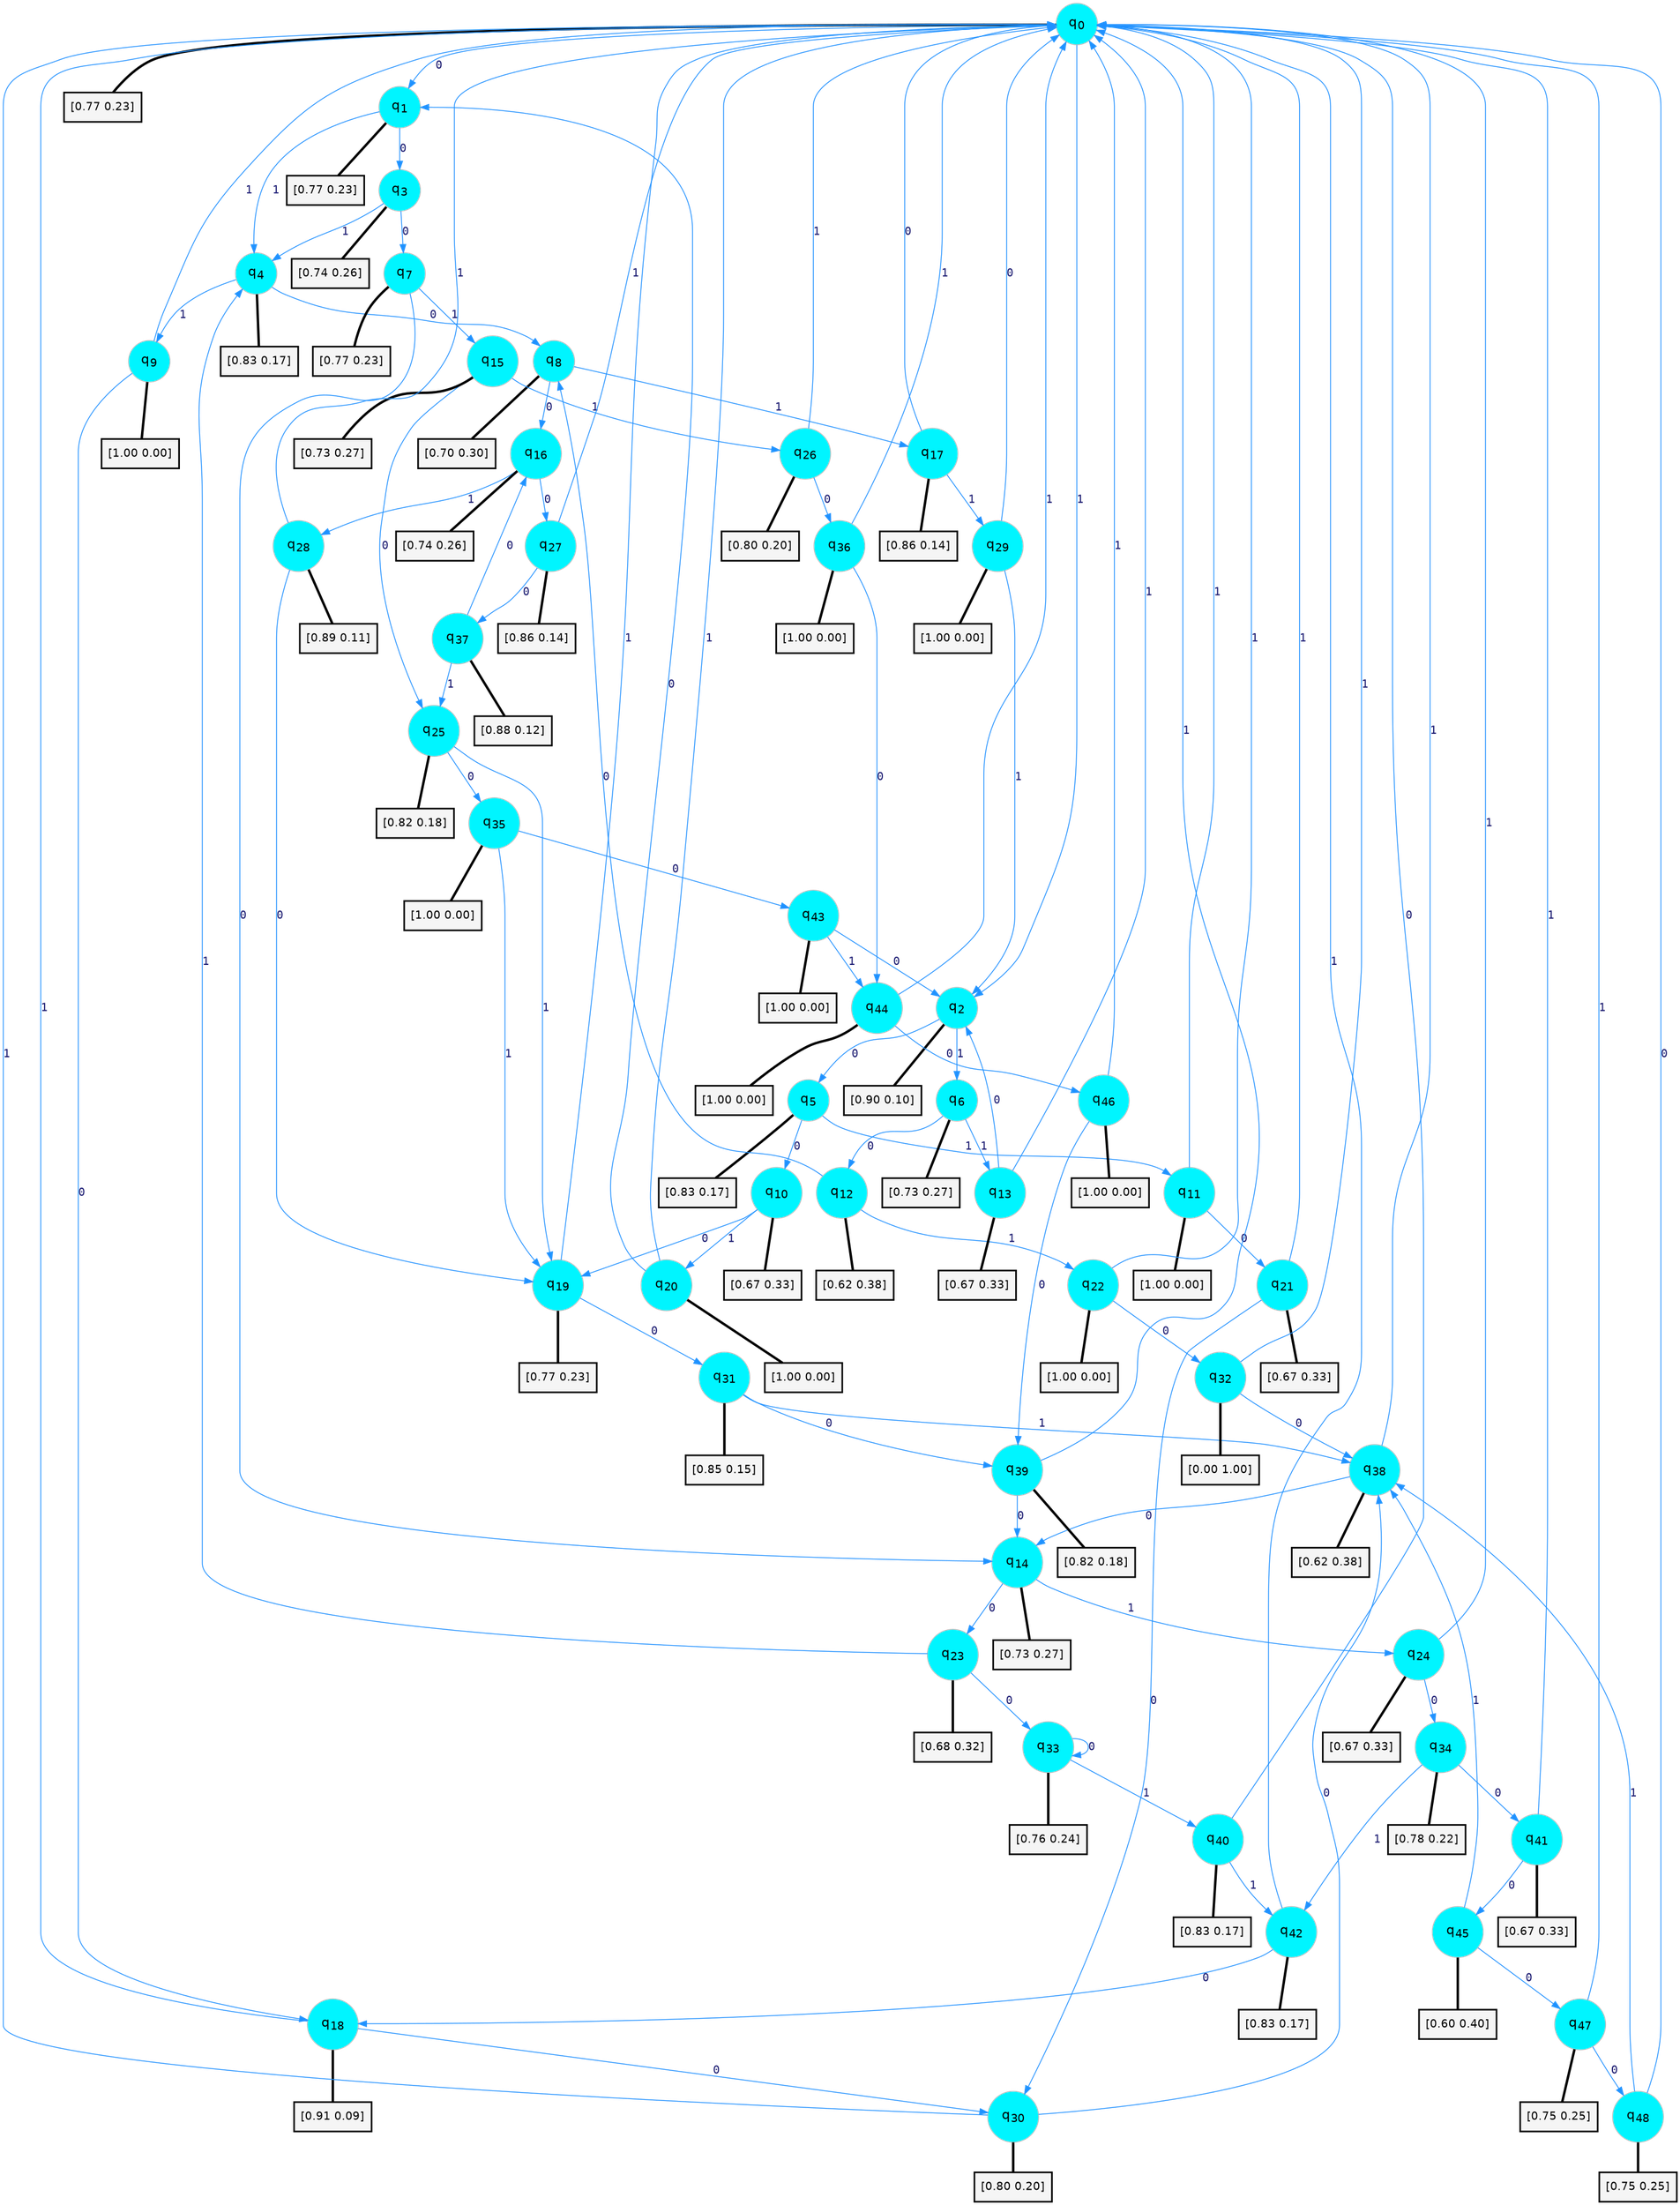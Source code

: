 digraph G {
graph [
bgcolor=transparent, dpi=300, rankdir=TD, size="40,25"];
node [
color=gray, fillcolor=turquoise1, fontcolor=black, fontname=Helvetica, fontsize=16, fontweight=bold, shape=circle, style=filled];
edge [
arrowsize=1, color=dodgerblue1, fontcolor=midnightblue, fontname=courier, fontweight=bold, penwidth=1, style=solid, weight=20];
0[label=<q<SUB>0</SUB>>];
1[label=<q<SUB>1</SUB>>];
2[label=<q<SUB>2</SUB>>];
3[label=<q<SUB>3</SUB>>];
4[label=<q<SUB>4</SUB>>];
5[label=<q<SUB>5</SUB>>];
6[label=<q<SUB>6</SUB>>];
7[label=<q<SUB>7</SUB>>];
8[label=<q<SUB>8</SUB>>];
9[label=<q<SUB>9</SUB>>];
10[label=<q<SUB>10</SUB>>];
11[label=<q<SUB>11</SUB>>];
12[label=<q<SUB>12</SUB>>];
13[label=<q<SUB>13</SUB>>];
14[label=<q<SUB>14</SUB>>];
15[label=<q<SUB>15</SUB>>];
16[label=<q<SUB>16</SUB>>];
17[label=<q<SUB>17</SUB>>];
18[label=<q<SUB>18</SUB>>];
19[label=<q<SUB>19</SUB>>];
20[label=<q<SUB>20</SUB>>];
21[label=<q<SUB>21</SUB>>];
22[label=<q<SUB>22</SUB>>];
23[label=<q<SUB>23</SUB>>];
24[label=<q<SUB>24</SUB>>];
25[label=<q<SUB>25</SUB>>];
26[label=<q<SUB>26</SUB>>];
27[label=<q<SUB>27</SUB>>];
28[label=<q<SUB>28</SUB>>];
29[label=<q<SUB>29</SUB>>];
30[label=<q<SUB>30</SUB>>];
31[label=<q<SUB>31</SUB>>];
32[label=<q<SUB>32</SUB>>];
33[label=<q<SUB>33</SUB>>];
34[label=<q<SUB>34</SUB>>];
35[label=<q<SUB>35</SUB>>];
36[label=<q<SUB>36</SUB>>];
37[label=<q<SUB>37</SUB>>];
38[label=<q<SUB>38</SUB>>];
39[label=<q<SUB>39</SUB>>];
40[label=<q<SUB>40</SUB>>];
41[label=<q<SUB>41</SUB>>];
42[label=<q<SUB>42</SUB>>];
43[label=<q<SUB>43</SUB>>];
44[label=<q<SUB>44</SUB>>];
45[label=<q<SUB>45</SUB>>];
46[label=<q<SUB>46</SUB>>];
47[label=<q<SUB>47</SUB>>];
48[label=<q<SUB>48</SUB>>];
49[label="[0.77 0.23]", shape=box,fontcolor=black, fontname=Helvetica, fontsize=14, penwidth=2, fillcolor=whitesmoke,color=black];
50[label="[0.77 0.23]", shape=box,fontcolor=black, fontname=Helvetica, fontsize=14, penwidth=2, fillcolor=whitesmoke,color=black];
51[label="[0.90 0.10]", shape=box,fontcolor=black, fontname=Helvetica, fontsize=14, penwidth=2, fillcolor=whitesmoke,color=black];
52[label="[0.74 0.26]", shape=box,fontcolor=black, fontname=Helvetica, fontsize=14, penwidth=2, fillcolor=whitesmoke,color=black];
53[label="[0.83 0.17]", shape=box,fontcolor=black, fontname=Helvetica, fontsize=14, penwidth=2, fillcolor=whitesmoke,color=black];
54[label="[0.83 0.17]", shape=box,fontcolor=black, fontname=Helvetica, fontsize=14, penwidth=2, fillcolor=whitesmoke,color=black];
55[label="[0.73 0.27]", shape=box,fontcolor=black, fontname=Helvetica, fontsize=14, penwidth=2, fillcolor=whitesmoke,color=black];
56[label="[0.77 0.23]", shape=box,fontcolor=black, fontname=Helvetica, fontsize=14, penwidth=2, fillcolor=whitesmoke,color=black];
57[label="[0.70 0.30]", shape=box,fontcolor=black, fontname=Helvetica, fontsize=14, penwidth=2, fillcolor=whitesmoke,color=black];
58[label="[1.00 0.00]", shape=box,fontcolor=black, fontname=Helvetica, fontsize=14, penwidth=2, fillcolor=whitesmoke,color=black];
59[label="[0.67 0.33]", shape=box,fontcolor=black, fontname=Helvetica, fontsize=14, penwidth=2, fillcolor=whitesmoke,color=black];
60[label="[1.00 0.00]", shape=box,fontcolor=black, fontname=Helvetica, fontsize=14, penwidth=2, fillcolor=whitesmoke,color=black];
61[label="[0.62 0.38]", shape=box,fontcolor=black, fontname=Helvetica, fontsize=14, penwidth=2, fillcolor=whitesmoke,color=black];
62[label="[0.67 0.33]", shape=box,fontcolor=black, fontname=Helvetica, fontsize=14, penwidth=2, fillcolor=whitesmoke,color=black];
63[label="[0.73 0.27]", shape=box,fontcolor=black, fontname=Helvetica, fontsize=14, penwidth=2, fillcolor=whitesmoke,color=black];
64[label="[0.73 0.27]", shape=box,fontcolor=black, fontname=Helvetica, fontsize=14, penwidth=2, fillcolor=whitesmoke,color=black];
65[label="[0.74 0.26]", shape=box,fontcolor=black, fontname=Helvetica, fontsize=14, penwidth=2, fillcolor=whitesmoke,color=black];
66[label="[0.86 0.14]", shape=box,fontcolor=black, fontname=Helvetica, fontsize=14, penwidth=2, fillcolor=whitesmoke,color=black];
67[label="[0.91 0.09]", shape=box,fontcolor=black, fontname=Helvetica, fontsize=14, penwidth=2, fillcolor=whitesmoke,color=black];
68[label="[0.77 0.23]", shape=box,fontcolor=black, fontname=Helvetica, fontsize=14, penwidth=2, fillcolor=whitesmoke,color=black];
69[label="[1.00 0.00]", shape=box,fontcolor=black, fontname=Helvetica, fontsize=14, penwidth=2, fillcolor=whitesmoke,color=black];
70[label="[0.67 0.33]", shape=box,fontcolor=black, fontname=Helvetica, fontsize=14, penwidth=2, fillcolor=whitesmoke,color=black];
71[label="[1.00 0.00]", shape=box,fontcolor=black, fontname=Helvetica, fontsize=14, penwidth=2, fillcolor=whitesmoke,color=black];
72[label="[0.68 0.32]", shape=box,fontcolor=black, fontname=Helvetica, fontsize=14, penwidth=2, fillcolor=whitesmoke,color=black];
73[label="[0.67 0.33]", shape=box,fontcolor=black, fontname=Helvetica, fontsize=14, penwidth=2, fillcolor=whitesmoke,color=black];
74[label="[0.82 0.18]", shape=box,fontcolor=black, fontname=Helvetica, fontsize=14, penwidth=2, fillcolor=whitesmoke,color=black];
75[label="[0.80 0.20]", shape=box,fontcolor=black, fontname=Helvetica, fontsize=14, penwidth=2, fillcolor=whitesmoke,color=black];
76[label="[0.86 0.14]", shape=box,fontcolor=black, fontname=Helvetica, fontsize=14, penwidth=2, fillcolor=whitesmoke,color=black];
77[label="[0.89 0.11]", shape=box,fontcolor=black, fontname=Helvetica, fontsize=14, penwidth=2, fillcolor=whitesmoke,color=black];
78[label="[1.00 0.00]", shape=box,fontcolor=black, fontname=Helvetica, fontsize=14, penwidth=2, fillcolor=whitesmoke,color=black];
79[label="[0.80 0.20]", shape=box,fontcolor=black, fontname=Helvetica, fontsize=14, penwidth=2, fillcolor=whitesmoke,color=black];
80[label="[0.85 0.15]", shape=box,fontcolor=black, fontname=Helvetica, fontsize=14, penwidth=2, fillcolor=whitesmoke,color=black];
81[label="[0.00 1.00]", shape=box,fontcolor=black, fontname=Helvetica, fontsize=14, penwidth=2, fillcolor=whitesmoke,color=black];
82[label="[0.76 0.24]", shape=box,fontcolor=black, fontname=Helvetica, fontsize=14, penwidth=2, fillcolor=whitesmoke,color=black];
83[label="[0.78 0.22]", shape=box,fontcolor=black, fontname=Helvetica, fontsize=14, penwidth=2, fillcolor=whitesmoke,color=black];
84[label="[1.00 0.00]", shape=box,fontcolor=black, fontname=Helvetica, fontsize=14, penwidth=2, fillcolor=whitesmoke,color=black];
85[label="[1.00 0.00]", shape=box,fontcolor=black, fontname=Helvetica, fontsize=14, penwidth=2, fillcolor=whitesmoke,color=black];
86[label="[0.88 0.12]", shape=box,fontcolor=black, fontname=Helvetica, fontsize=14, penwidth=2, fillcolor=whitesmoke,color=black];
87[label="[0.62 0.38]", shape=box,fontcolor=black, fontname=Helvetica, fontsize=14, penwidth=2, fillcolor=whitesmoke,color=black];
88[label="[0.82 0.18]", shape=box,fontcolor=black, fontname=Helvetica, fontsize=14, penwidth=2, fillcolor=whitesmoke,color=black];
89[label="[0.83 0.17]", shape=box,fontcolor=black, fontname=Helvetica, fontsize=14, penwidth=2, fillcolor=whitesmoke,color=black];
90[label="[0.67 0.33]", shape=box,fontcolor=black, fontname=Helvetica, fontsize=14, penwidth=2, fillcolor=whitesmoke,color=black];
91[label="[0.83 0.17]", shape=box,fontcolor=black, fontname=Helvetica, fontsize=14, penwidth=2, fillcolor=whitesmoke,color=black];
92[label="[1.00 0.00]", shape=box,fontcolor=black, fontname=Helvetica, fontsize=14, penwidth=2, fillcolor=whitesmoke,color=black];
93[label="[1.00 0.00]", shape=box,fontcolor=black, fontname=Helvetica, fontsize=14, penwidth=2, fillcolor=whitesmoke,color=black];
94[label="[0.60 0.40]", shape=box,fontcolor=black, fontname=Helvetica, fontsize=14, penwidth=2, fillcolor=whitesmoke,color=black];
95[label="[1.00 0.00]", shape=box,fontcolor=black, fontname=Helvetica, fontsize=14, penwidth=2, fillcolor=whitesmoke,color=black];
96[label="[0.75 0.25]", shape=box,fontcolor=black, fontname=Helvetica, fontsize=14, penwidth=2, fillcolor=whitesmoke,color=black];
97[label="[0.75 0.25]", shape=box,fontcolor=black, fontname=Helvetica, fontsize=14, penwidth=2, fillcolor=whitesmoke,color=black];
0->1 [label=0];
0->2 [label=1];
0->49 [arrowhead=none, penwidth=3,color=black];
1->3 [label=0];
1->4 [label=1];
1->50 [arrowhead=none, penwidth=3,color=black];
2->5 [label=0];
2->6 [label=1];
2->51 [arrowhead=none, penwidth=3,color=black];
3->7 [label=0];
3->4 [label=1];
3->52 [arrowhead=none, penwidth=3,color=black];
4->8 [label=0];
4->9 [label=1];
4->53 [arrowhead=none, penwidth=3,color=black];
5->10 [label=0];
5->11 [label=1];
5->54 [arrowhead=none, penwidth=3,color=black];
6->12 [label=0];
6->13 [label=1];
6->55 [arrowhead=none, penwidth=3,color=black];
7->14 [label=0];
7->15 [label=1];
7->56 [arrowhead=none, penwidth=3,color=black];
8->16 [label=0];
8->17 [label=1];
8->57 [arrowhead=none, penwidth=3,color=black];
9->18 [label=0];
9->0 [label=1];
9->58 [arrowhead=none, penwidth=3,color=black];
10->19 [label=0];
10->20 [label=1];
10->59 [arrowhead=none, penwidth=3,color=black];
11->21 [label=0];
11->0 [label=1];
11->60 [arrowhead=none, penwidth=3,color=black];
12->8 [label=0];
12->22 [label=1];
12->61 [arrowhead=none, penwidth=3,color=black];
13->2 [label=0];
13->0 [label=1];
13->62 [arrowhead=none, penwidth=3,color=black];
14->23 [label=0];
14->24 [label=1];
14->63 [arrowhead=none, penwidth=3,color=black];
15->25 [label=0];
15->26 [label=1];
15->64 [arrowhead=none, penwidth=3,color=black];
16->27 [label=0];
16->28 [label=1];
16->65 [arrowhead=none, penwidth=3,color=black];
17->0 [label=0];
17->29 [label=1];
17->66 [arrowhead=none, penwidth=3,color=black];
18->30 [label=0];
18->0 [label=1];
18->67 [arrowhead=none, penwidth=3,color=black];
19->31 [label=0];
19->0 [label=1];
19->68 [arrowhead=none, penwidth=3,color=black];
20->1 [label=0];
20->0 [label=1];
20->69 [arrowhead=none, penwidth=3,color=black];
21->30 [label=0];
21->0 [label=1];
21->70 [arrowhead=none, penwidth=3,color=black];
22->32 [label=0];
22->0 [label=1];
22->71 [arrowhead=none, penwidth=3,color=black];
23->33 [label=0];
23->4 [label=1];
23->72 [arrowhead=none, penwidth=3,color=black];
24->34 [label=0];
24->0 [label=1];
24->73 [arrowhead=none, penwidth=3,color=black];
25->35 [label=0];
25->19 [label=1];
25->74 [arrowhead=none, penwidth=3,color=black];
26->36 [label=0];
26->0 [label=1];
26->75 [arrowhead=none, penwidth=3,color=black];
27->37 [label=0];
27->0 [label=1];
27->76 [arrowhead=none, penwidth=3,color=black];
28->19 [label=0];
28->0 [label=1];
28->77 [arrowhead=none, penwidth=3,color=black];
29->0 [label=0];
29->2 [label=1];
29->78 [arrowhead=none, penwidth=3,color=black];
30->38 [label=0];
30->0 [label=1];
30->79 [arrowhead=none, penwidth=3,color=black];
31->39 [label=0];
31->38 [label=1];
31->80 [arrowhead=none, penwidth=3,color=black];
32->38 [label=0];
32->0 [label=1];
32->81 [arrowhead=none, penwidth=3,color=black];
33->33 [label=0];
33->40 [label=1];
33->82 [arrowhead=none, penwidth=3,color=black];
34->41 [label=0];
34->42 [label=1];
34->83 [arrowhead=none, penwidth=3,color=black];
35->43 [label=0];
35->19 [label=1];
35->84 [arrowhead=none, penwidth=3,color=black];
36->44 [label=0];
36->0 [label=1];
36->85 [arrowhead=none, penwidth=3,color=black];
37->16 [label=0];
37->25 [label=1];
37->86 [arrowhead=none, penwidth=3,color=black];
38->14 [label=0];
38->0 [label=1];
38->87 [arrowhead=none, penwidth=3,color=black];
39->14 [label=0];
39->0 [label=1];
39->88 [arrowhead=none, penwidth=3,color=black];
40->0 [label=0];
40->42 [label=1];
40->89 [arrowhead=none, penwidth=3,color=black];
41->45 [label=0];
41->0 [label=1];
41->90 [arrowhead=none, penwidth=3,color=black];
42->18 [label=0];
42->0 [label=1];
42->91 [arrowhead=none, penwidth=3,color=black];
43->2 [label=0];
43->44 [label=1];
43->92 [arrowhead=none, penwidth=3,color=black];
44->46 [label=0];
44->0 [label=1];
44->93 [arrowhead=none, penwidth=3,color=black];
45->47 [label=0];
45->38 [label=1];
45->94 [arrowhead=none, penwidth=3,color=black];
46->39 [label=0];
46->0 [label=1];
46->95 [arrowhead=none, penwidth=3,color=black];
47->48 [label=0];
47->0 [label=1];
47->96 [arrowhead=none, penwidth=3,color=black];
48->0 [label=0];
48->38 [label=1];
48->97 [arrowhead=none, penwidth=3,color=black];
}
